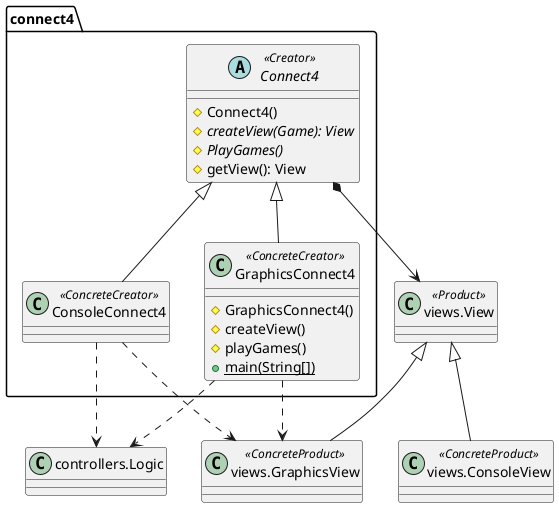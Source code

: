 @startuml connect4.connect4

abstract class connect4.Connect4 <<Creator>>
class connect4.ConsoleConnect4 <<ConcreteCreator>>
class connect4.GraphicsConnect4 <<ConcreteCreator>>
class ConsoleView as "views.ConsoleView" <<ConcreteProduct>>
class GraphicsView as "views.GraphicsView" <<ConcreteProduct>>
class View as "views.View" <<Product>>

Connect4 <|-- ConsoleConnect4
Connect4 <|-- GraphicsConnect4
Connect4 *--> View

GraphicsConnect4 ..> GraphicsView
class Logic as "controllers.Logic"
GraphicsConnect4 ..> Logic
ConsoleConnect4 ..> GraphicsView
ConsoleConnect4 ..> Logic

View <|-- ConsoleView
View <|-- GraphicsView

Connect4 : #Connect4()
Connect4 : {abstract}#createView(Game): View
Connect4 : {abstract}#PlayGames()
Connect4 : #getView(): View

GraphicsConnect4 : #GraphicsConnect4()
GraphicsConnect4 : #createView()
GraphicsConnect4 : #playGames()
GraphicsConnect4 : {static}+main(String[])

@enduml
